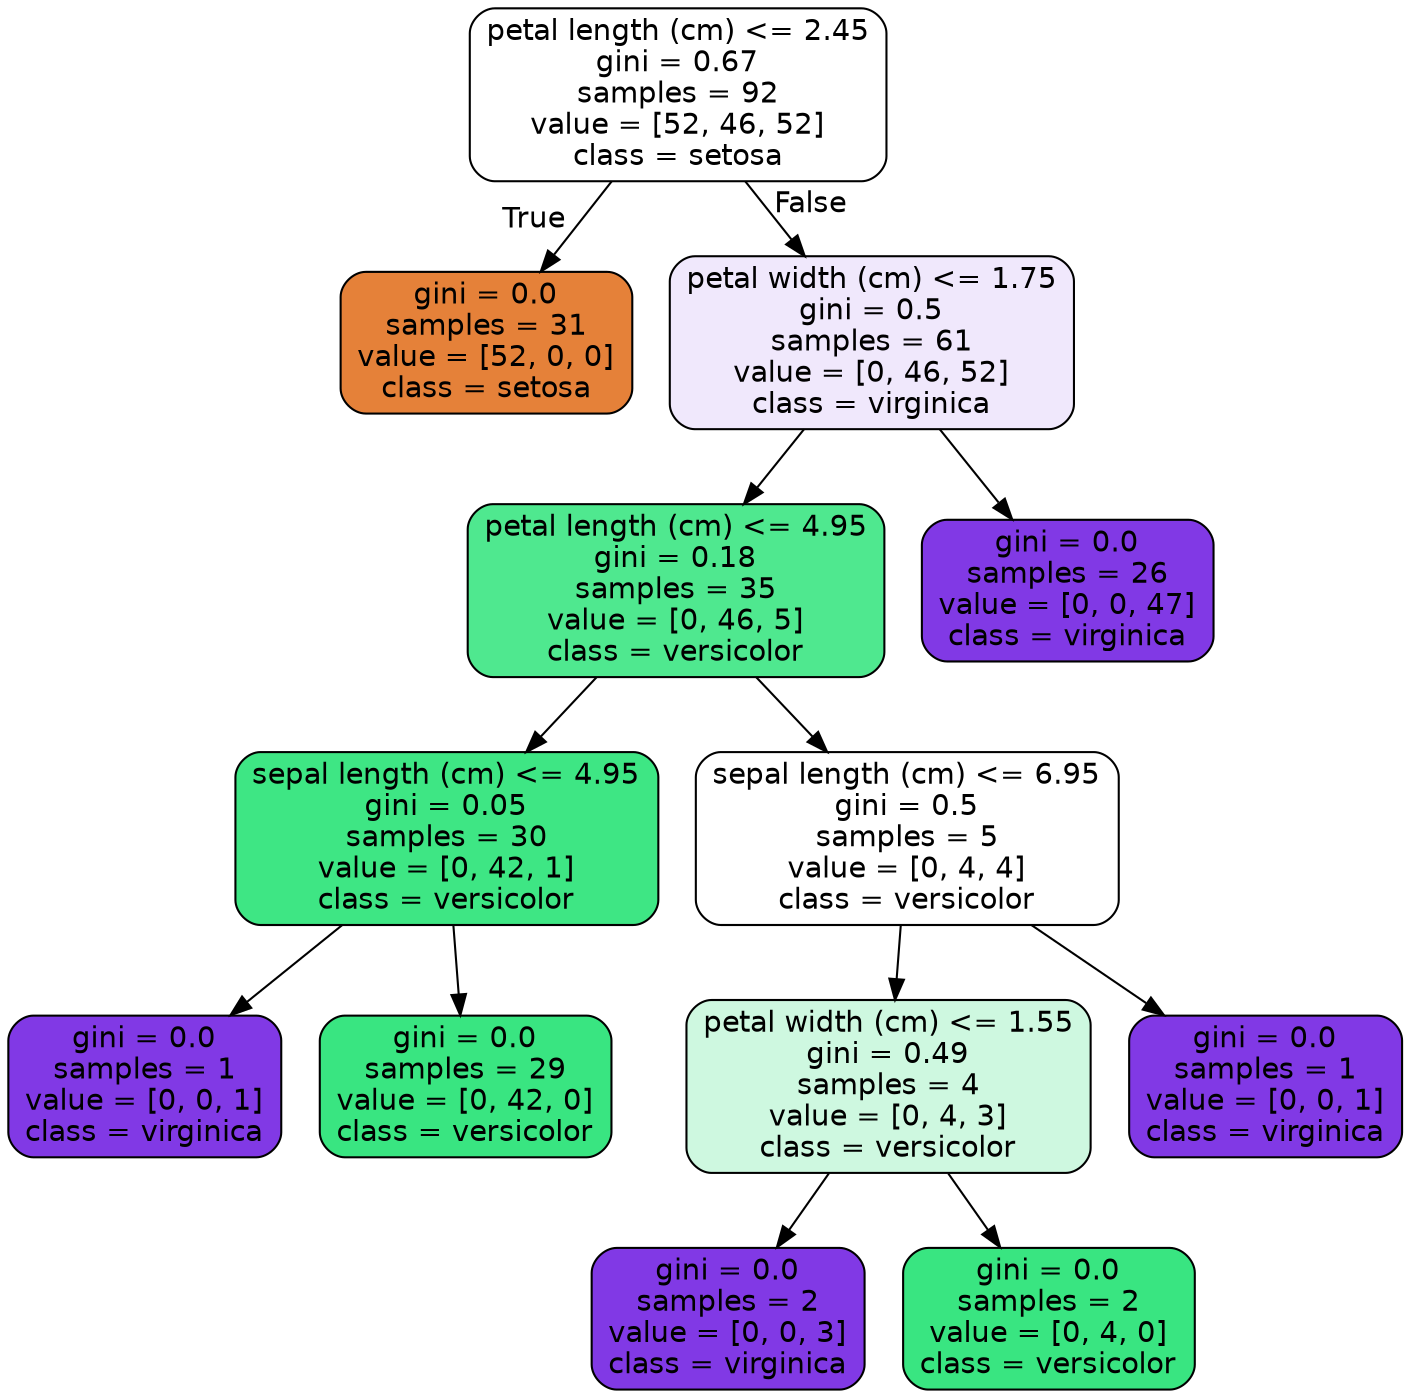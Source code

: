 digraph Tree {
node [shape=box, style="filled, rounded", color="black", fontname=helvetica] ;
edge [fontname=helvetica] ;
0 [label="petal length (cm) <= 2.45\ngini = 0.67\nsamples = 92\nvalue = [52, 46, 52]\nclass = setosa", fillcolor="#ffffff"] ;
1 [label="gini = 0.0\nsamples = 31\nvalue = [52, 0, 0]\nclass = setosa", fillcolor="#e58139"] ;
0 -> 1 [labeldistance=2.5, labelangle=45, headlabel="True"] ;
2 [label="petal width (cm) <= 1.75\ngini = 0.5\nsamples = 61\nvalue = [0, 46, 52]\nclass = virginica", fillcolor="#f0e8fc"] ;
0 -> 2 [labeldistance=2.5, labelangle=-45, headlabel="False"] ;
3 [label="petal length (cm) <= 4.95\ngini = 0.18\nsamples = 35\nvalue = [0, 46, 5]\nclass = versicolor", fillcolor="#4fe88f"] ;
2 -> 3 ;
4 [label="sepal length (cm) <= 4.95\ngini = 0.05\nsamples = 30\nvalue = [0, 42, 1]\nclass = versicolor", fillcolor="#3ee684"] ;
3 -> 4 ;
5 [label="gini = 0.0\nsamples = 1\nvalue = [0, 0, 1]\nclass = virginica", fillcolor="#8139e5"] ;
4 -> 5 ;
6 [label="gini = 0.0\nsamples = 29\nvalue = [0, 42, 0]\nclass = versicolor", fillcolor="#39e581"] ;
4 -> 6 ;
7 [label="sepal length (cm) <= 6.95\ngini = 0.5\nsamples = 5\nvalue = [0, 4, 4]\nclass = versicolor", fillcolor="#ffffff"] ;
3 -> 7 ;
8 [label="petal width (cm) <= 1.55\ngini = 0.49\nsamples = 4\nvalue = [0, 4, 3]\nclass = versicolor", fillcolor="#cef8e0"] ;
7 -> 8 ;
9 [label="gini = 0.0\nsamples = 2\nvalue = [0, 0, 3]\nclass = virginica", fillcolor="#8139e5"] ;
8 -> 9 ;
10 [label="gini = 0.0\nsamples = 2\nvalue = [0, 4, 0]\nclass = versicolor", fillcolor="#39e581"] ;
8 -> 10 ;
11 [label="gini = 0.0\nsamples = 1\nvalue = [0, 0, 1]\nclass = virginica", fillcolor="#8139e5"] ;
7 -> 11 ;
12 [label="gini = 0.0\nsamples = 26\nvalue = [0, 0, 47]\nclass = virginica", fillcolor="#8139e5"] ;
2 -> 12 ;
}